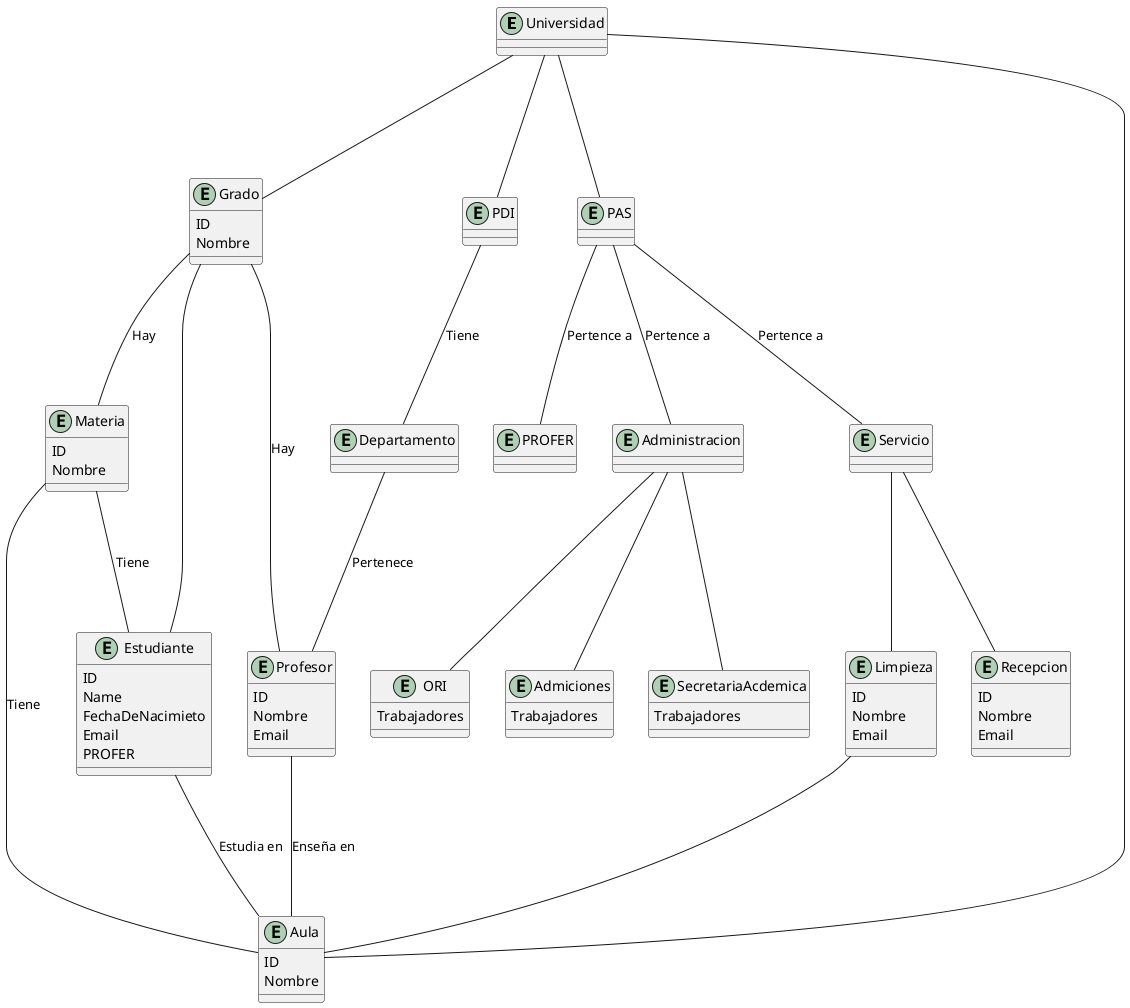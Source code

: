 @startuml
!define ENTITY entity

ENTITY Universidad{}
 
ENTITY Materia{
   ID
   Nombre
}

  ENTITY Grado{
     ID
     Nombre
}

  ENTITY Estudiante {
     ID
     Name
     FechaDeNacimieto
     Email
     PROFER
}


  ENTITY PAS {
}

  ENTITY Administracion{}

  ENTITY Admiciones{
     Trabajadores
}
  ENTITY SecretariaAcdemica{
     Trabajadores
}
  ENTITY ORI{
     Trabajadores
}

 ENTITY Servicio{}

 ENTITY Recepcion{
    ID
    Nombre
    Email

}

 ENTITY Limpieza{
    ID
    Nombre
    Email
}

 ENTITY PROFER{}

  ENTITY PDI {
}

  ENTITY Departamento{
}

 ENTITY Profesor {
     ID
     Nombre
     Email
     
} 
  ENTITY Aula{
     ID
     Nombre
}
 

Universidad --- PAS
Universidad --- PDI
Universidad --- Grado
Universidad--- Aula

Grado--- Estudiante
Grado--- Materia: Hay
Grado--- Profesor: Hay
Materia--- Aula: Tiene

PAS--- Administracion: Pertence a 
Administracion --- Admiciones
Administracion --- SecretariaAcdemica
Administracion --- ORI

PAS--- Servicio: Pertence a 
Servicio --- Recepcion
Servicio --- Limpieza

PAS--- PROFER: Pertence a 

PDI--- Departamento: Tiene
Departamento--- Profesor : Pertenece


Materia--- Estudiante: Tiene
Profesor --- Aula: Enseña en
Estudiante--- Aula : Estudia en
Limpieza--- Aula
@enduml